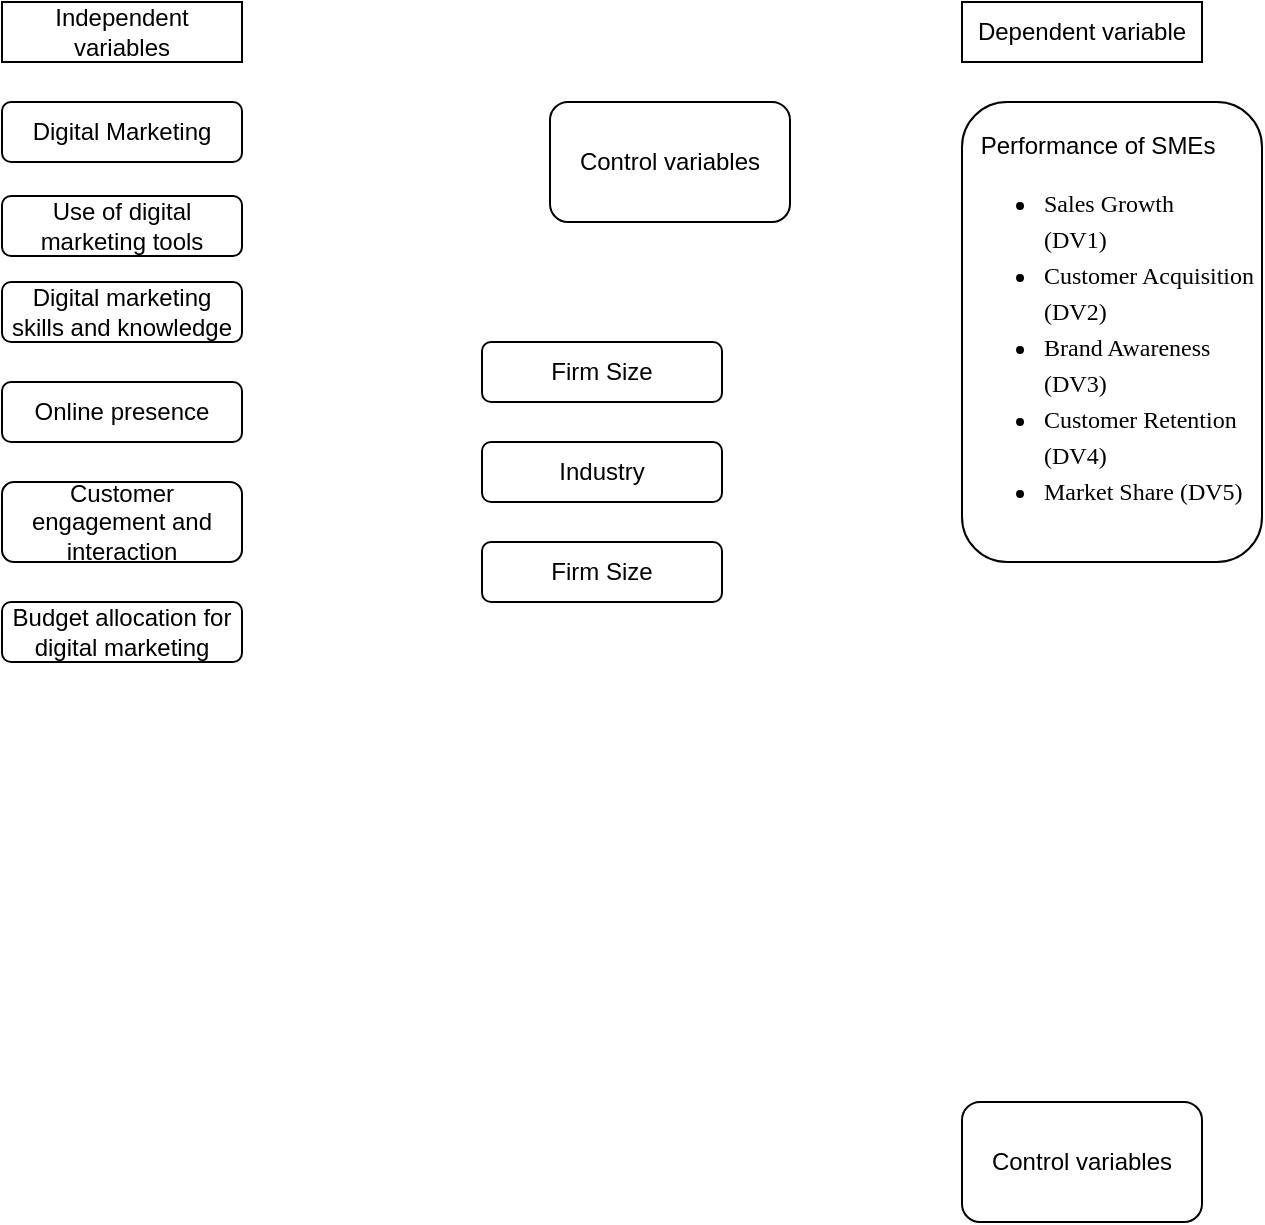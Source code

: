 <mxfile version="24.6.3" type="github">
  <diagram name="Page-1" id="i7ZxxaO9vWtbetZTcvCp">
    <mxGraphModel dx="1434" dy="806" grid="1" gridSize="10" guides="1" tooltips="1" connect="1" arrows="1" fold="1" page="1" pageScale="1" pageWidth="827" pageHeight="1169" math="0" shadow="0">
      <root>
        <mxCell id="0" />
        <mxCell id="1" parent="0" />
        <mxCell id="2tQ-3NKmMj03zkAYcns6-1" value="Performance of SMEs&lt;span style=&quot;background-color: initial; font-family: &amp;quot;Times New Roman&amp;quot;; font-size: 7pt; text-indent: -0.25in;&quot;&gt;&amp;nbsp; &amp;nbsp; &amp;nbsp;&amp;nbsp;&lt;/span&gt;&lt;div style=&quot;&quot;&gt;&lt;p style=&quot;text-align: justify; text-indent: -0.25in; line-height: 150%;&quot; class=&quot;MsoListParagraph&quot;&gt;&lt;/p&gt;&lt;ul style=&quot;line-height: 130%;&quot;&gt;&lt;li style=&quot;text-align: left;&quot;&gt;&lt;font face=&quot;Times New Roman&quot;&gt;&lt;span style=&quot;line-height: 150%;&quot;&gt;Sales Growth (DV1)&lt;/span&gt;&lt;span style=&quot;text-indent: -0.25in; background-color: initial;&quot;&gt;&amp;nbsp;&amp;nbsp;&lt;/span&gt;&lt;/font&gt;&amp;nbsp;&lt;/li&gt;&lt;li style=&quot;text-align: left;&quot;&gt;&lt;font face=&quot;X64HokHst5-9Uktcb3Vd&quot;&gt;&lt;span style=&quot;line-height: 150%;&quot;&gt;Customer Acquisition (DV2)&lt;/span&gt;&lt;span style=&quot;text-indent: -0.25in; background-color: initial;&quot;&gt;&amp;nbsp;&lt;/span&gt;&lt;/font&gt;&lt;/li&gt;&lt;li style=&quot;text-align: left;&quot;&gt;&lt;font face=&quot;X64HokHst5-9Uktcb3Vd&quot;&gt;&lt;span style=&quot;line-height: 150%;&quot;&gt;Brand Awareness (DV3)&lt;/span&gt;&lt;span style=&quot;text-indent: -0.25in; background-color: initial;&quot;&gt;&amp;nbsp; &amp;nbsp; &amp;nbsp;&lt;/span&gt;&lt;/font&gt;&lt;/li&gt;&lt;li style=&quot;text-align: left;&quot;&gt;&lt;span style=&quot;line-height: 150%;&quot;&gt;&lt;font face=&quot;X64HokHst5-9Uktcb3Vd&quot;&gt;Customer Retention (DV4)&lt;/font&gt;&lt;/span&gt;&lt;/li&gt;&lt;li style=&quot;text-align: left;&quot;&gt;&lt;span style=&quot;line-height: 150%;&quot;&gt;&lt;font face=&quot;X64HokHst5-9Uktcb3Vd&quot;&gt;Market Share (DV5)&lt;/font&gt;&lt;/span&gt;&lt;/li&gt;&lt;/ul&gt;&lt;p&gt;&lt;/p&gt;&lt;/div&gt;" style="rounded=1;whiteSpace=wrap;html=1;" parent="1" vertex="1">
          <mxGeometry x="560" y="180" width="150" height="230" as="geometry" />
        </mxCell>
        <mxCell id="2tQ-3NKmMj03zkAYcns6-2" value="Dependent variable" style="rounded=0;whiteSpace=wrap;html=1;" parent="1" vertex="1">
          <mxGeometry x="560" y="130" width="120" height="30" as="geometry" />
        </mxCell>
        <mxCell id="2tQ-3NKmMj03zkAYcns6-3" value="Control variables" style="rounded=1;whiteSpace=wrap;html=1;" parent="1" vertex="1">
          <mxGeometry x="354" y="180" width="120" height="60" as="geometry" />
        </mxCell>
        <mxCell id="2tQ-3NKmMj03zkAYcns6-5" value="Digital Marketing" style="rounded=1;whiteSpace=wrap;html=1;" parent="1" vertex="1">
          <mxGeometry x="80" y="180" width="120" height="30" as="geometry" />
        </mxCell>
        <mxCell id="2tQ-3NKmMj03zkAYcns6-6" value="Independent variables" style="rounded=0;whiteSpace=wrap;html=1;" parent="1" vertex="1">
          <mxGeometry x="80" y="130" width="120" height="30" as="geometry" />
        </mxCell>
        <mxCell id="drchkXUFCP3Y5GjsyxBY-1" value="Online presence" style="rounded=1;whiteSpace=wrap;html=1;" parent="1" vertex="1">
          <mxGeometry x="80" y="320" width="120" height="30" as="geometry" />
        </mxCell>
        <mxCell id="drchkXUFCP3Y5GjsyxBY-10" value="Use of digital marketing tools" style="rounded=1;whiteSpace=wrap;html=1;" parent="1" vertex="1">
          <mxGeometry x="80" y="227" width="120" height="30" as="geometry" />
        </mxCell>
        <mxCell id="drchkXUFCP3Y5GjsyxBY-11" value="Digital marketing skills and knowledge" style="rounded=1;whiteSpace=wrap;html=1;" parent="1" vertex="1">
          <mxGeometry x="80" y="270" width="120" height="30" as="geometry" />
        </mxCell>
        <mxCell id="drchkXUFCP3Y5GjsyxBY-12" value="Customer engagement and interaction" style="rounded=1;whiteSpace=wrap;html=1;" parent="1" vertex="1">
          <mxGeometry x="80" y="370" width="120" height="40" as="geometry" />
        </mxCell>
        <mxCell id="drchkXUFCP3Y5GjsyxBY-13" value="Budget allocation for digital marketing" style="rounded=1;whiteSpace=wrap;html=1;" parent="1" vertex="1">
          <mxGeometry x="80" y="430" width="120" height="30" as="geometry" />
        </mxCell>
        <mxCell id="drchkXUFCP3Y5GjsyxBY-14" value="Firm Size" style="rounded=1;whiteSpace=wrap;html=1;" parent="1" vertex="1">
          <mxGeometry x="320" y="300" width="120" height="30" as="geometry" />
        </mxCell>
        <mxCell id="drchkXUFCP3Y5GjsyxBY-15" value="Control variables" style="rounded=1;whiteSpace=wrap;html=1;" parent="1" vertex="1">
          <mxGeometry x="560" y="680" width="120" height="60" as="geometry" />
        </mxCell>
        <mxCell id="drchkXUFCP3Y5GjsyxBY-16" value="Industry" style="rounded=1;whiteSpace=wrap;html=1;" parent="1" vertex="1">
          <mxGeometry x="320" y="350" width="120" height="30" as="geometry" />
        </mxCell>
        <mxCell id="drchkXUFCP3Y5GjsyxBY-17" value="Firm Size" style="rounded=1;whiteSpace=wrap;html=1;" parent="1" vertex="1">
          <mxGeometry x="320" y="400" width="120" height="30" as="geometry" />
        </mxCell>
      </root>
    </mxGraphModel>
  </diagram>
</mxfile>
